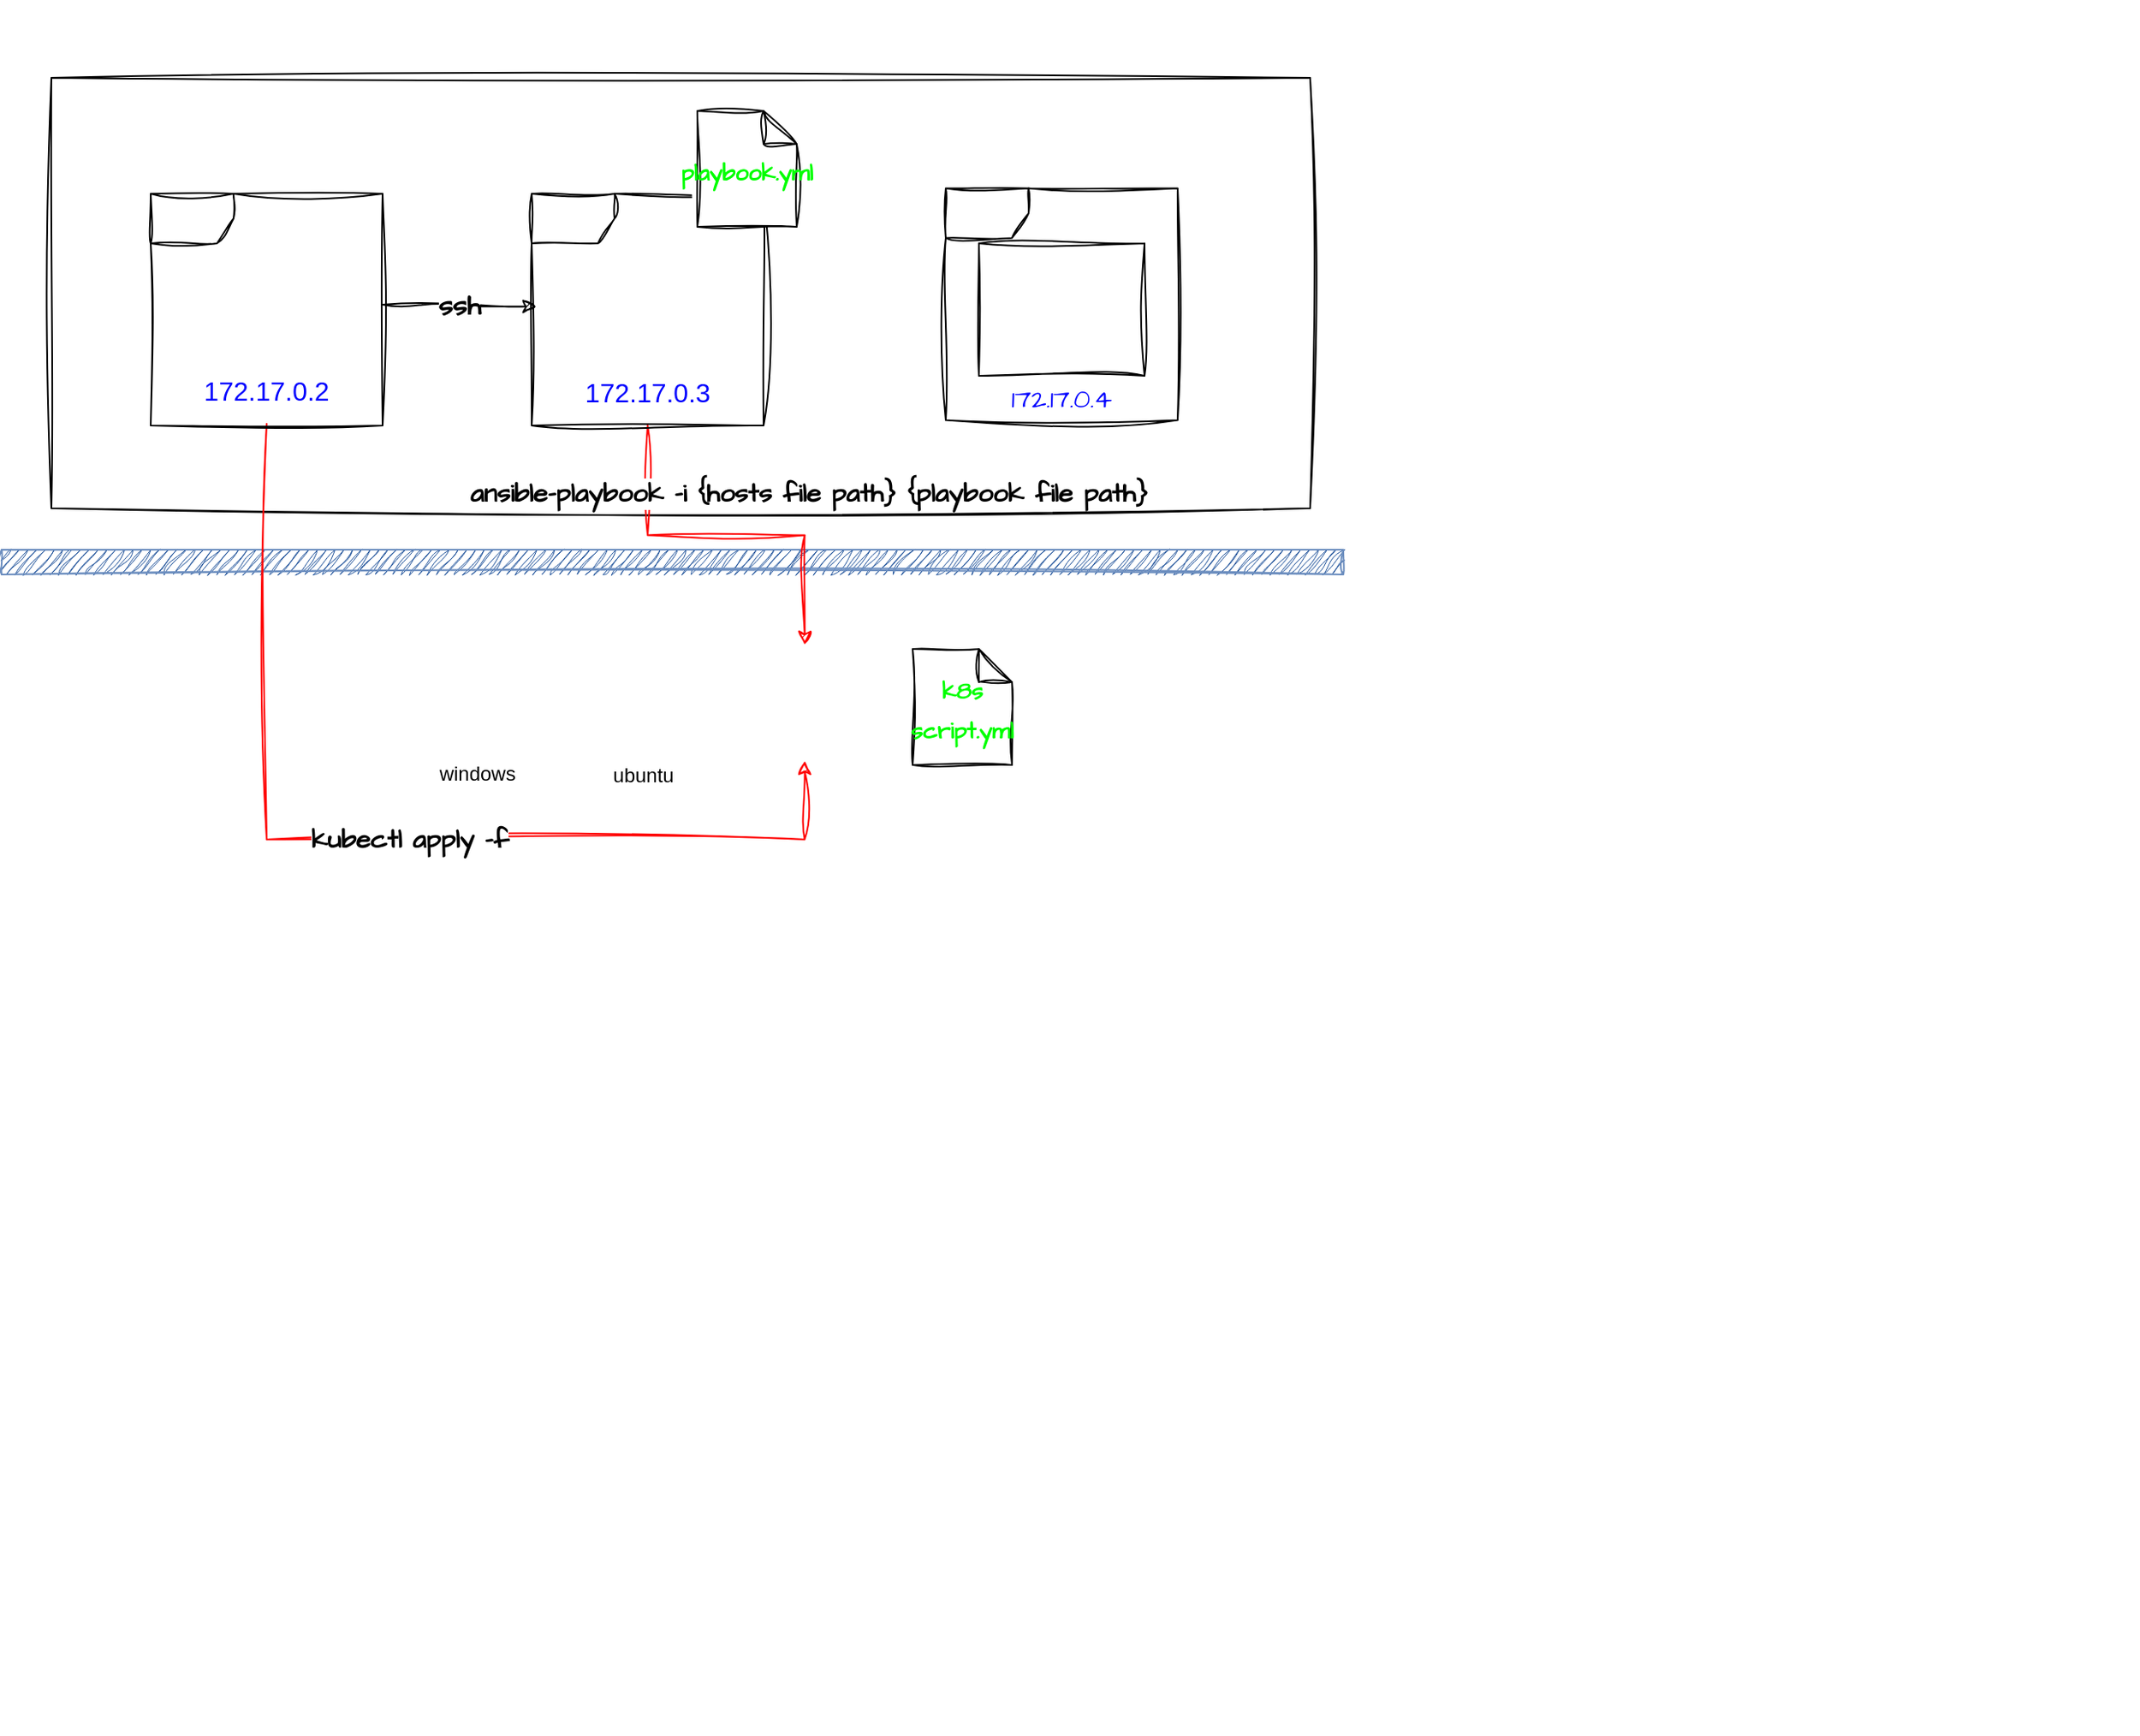 <mxfile version="21.6.5" type="github">
  <diagram name="페이지-1" id="3S672CWo83TiiCjc-UTG">
    <mxGraphModel dx="1434" dy="764" grid="1" gridSize="10" guides="1" tooltips="1" connect="1" arrows="1" fold="1" page="1" pageScale="1" pageWidth="827" pageHeight="1169" background="none" math="0" shadow="0">
      <root>
        <mxCell id="0" />
        <mxCell id="1" parent="0" />
        <mxCell id="d_0SFwmgrerE2drZfnpr-12" value="" style="rounded=0;whiteSpace=wrap;html=1;sketch=1;hachureGap=4;jiggle=2;curveFitting=1;fontFamily=Architects Daughter;fontSource=https%3A%2F%2Ffonts.googleapis.com%2Fcss%3Ffamily%3DArchitects%2BDaughter;fontSize=20;" vertex="1" parent="1">
          <mxGeometry x="40" y="240" width="760" height="260" as="geometry" />
        </mxCell>
        <mxCell id="d_0SFwmgrerE2drZfnpr-9" value="" style="group" vertex="1" connectable="0" parent="1">
          <mxGeometry x="560" y="270" width="160" height="176.77" as="geometry" />
        </mxCell>
        <mxCell id="d_0SFwmgrerE2drZfnpr-10" value="" style="shape=umlFrame;whiteSpace=wrap;html=1;pointerEvents=0;sketch=1;hachureGap=4;jiggle=2;curveFitting=1;fontFamily=Architects Daughter;fontSource=https%3A%2F%2Ffonts.googleapis.com%2Fcss%3Ffamily%3DArchitects%2BDaughter;fontSize=20;movable=1;resizable=1;rotatable=1;deletable=1;editable=1;locked=0;connectable=1;width=50;height=30;" vertex="1" parent="d_0SFwmgrerE2drZfnpr-9">
          <mxGeometry x="20" y="36.77" width="140" height="140" as="geometry" />
        </mxCell>
        <mxCell id="d_0SFwmgrerE2drZfnpr-11" value="" style="shape=image;verticalLabelPosition=bottom;labelBackgroundColor=default;verticalAlign=top;aspect=fixed;imageAspect=0;image=https://subicura.com/generated/assets/article_images/2017-01-19-docker-guide-for-beginners-1/docker-logo-800-b3c79c1cb.png;movable=1;resizable=1;rotatable=1;deletable=1;editable=1;locked=0;connectable=1;" vertex="1" parent="d_0SFwmgrerE2drZfnpr-9">
          <mxGeometry width="78.8" height="70.32" as="geometry" />
        </mxCell>
        <mxCell id="d_0SFwmgrerE2drZfnpr-31" value="&lt;font color=&quot;#0000ff&quot; style=&quot;font-size: 16px;&quot;&gt;172.17.0.4&lt;/font&gt;" style="text;html=1;strokeColor=none;fillColor=none;align=center;verticalAlign=middle;whiteSpace=wrap;rounded=0;fontSize=20;fontFamily=Architects Daughter;" vertex="1" parent="d_0SFwmgrerE2drZfnpr-9">
          <mxGeometry x="60" y="146.77" width="60" height="30" as="geometry" />
        </mxCell>
        <mxCell id="d_0SFwmgrerE2drZfnpr-13" value="" style="shape=image;verticalLabelPosition=bottom;labelBackgroundColor=default;verticalAlign=top;aspect=fixed;imageAspect=0;image=https://storage.googleapis.com/static.fastcampus.co.kr/prod/uploads/202206/085227-704/froala-uploads-1653627056791-%EC%88%98%EC%A0%95%EB%90%A8-vertical-logo-monochromatic.png;" vertex="1" parent="1">
          <mxGeometry x="10" y="193.21" width="89.73" height="76.79" as="geometry" />
        </mxCell>
        <mxCell id="d_0SFwmgrerE2drZfnpr-14" value="" style="rounded=0;whiteSpace=wrap;html=1;sketch=1;hachureGap=4;jiggle=2;curveFitting=1;fontFamily=Architects Daughter;fontSource=https%3A%2F%2Ffonts.googleapis.com%2Fcss%3Ffamily%3DArchitects%2BDaughter;fontSize=20;fillColor=#174c97;strokeColor=#6c8ebf;" vertex="1" parent="1">
          <mxGeometry x="10" y="525" width="810" height="15" as="geometry" />
        </mxCell>
        <mxCell id="d_0SFwmgrerE2drZfnpr-23" value="172.17.0.3" style="shape=image;verticalLabelPosition=bottom;labelBackgroundColor=default;verticalAlign=top;aspect=fixed;imageAspect=0;image=https://img1.daumcdn.net/thumb/R1280x0/?fname=http://t1.daumcdn.net/brunch/service/user/797z/image/4r7u74bLHPXOZsr0x17pikAwrMI.png;clipPath=inset(2.31% 12% 4.62% 15.67% round 33%);fontColor=#0000FF;fontSize=16;spacing=-4;" vertex="1" parent="1">
          <mxGeometry x="340.22" y="320" width="119.78" height="100.18" as="geometry" />
        </mxCell>
        <mxCell id="d_0SFwmgrerE2drZfnpr-5" value="" style="group" vertex="1" connectable="0" parent="1">
          <mxGeometry x="80" y="270" width="1219.73" height="970" as="geometry" />
        </mxCell>
        <mxCell id="d_0SFwmgrerE2drZfnpr-20" value="" style="group" vertex="1" connectable="0" parent="d_0SFwmgrerE2drZfnpr-5">
          <mxGeometry width="710" height="458.5" as="geometry" />
        </mxCell>
        <mxCell id="d_0SFwmgrerE2drZfnpr-42" value="kubectl apply -f" style="edgeStyle=orthogonalEdgeStyle;rounded=0;sketch=1;hachureGap=4;jiggle=2;curveFitting=1;orthogonalLoop=1;jettySize=auto;html=1;entryX=0.5;entryY=1;entryDx=0;entryDy=0;fontFamily=Architects Daughter;fontSource=https%3A%2F%2Ffonts.googleapis.com%2Fcss%3Ffamily%3DArchitects%2BDaughter;fontSize=16;strokeColor=#FF0000;exitX=0.5;exitY=0.993;exitDx=0;exitDy=0;exitPerimeter=0;fontStyle=1;spacingRight=-50;" edge="1" parent="d_0SFwmgrerE2drZfnpr-20" source="d_0SFwmgrerE2drZfnpr-2" target="d_0SFwmgrerE2drZfnpr-39">
          <mxGeometry relative="1" as="geometry">
            <Array as="points">
              <mxPoint x="90" y="430" />
              <mxPoint x="415" y="430" />
            </Array>
          </mxGeometry>
        </mxCell>
        <mxCell id="d_0SFwmgrerE2drZfnpr-2" value="" style="shape=umlFrame;whiteSpace=wrap;html=1;pointerEvents=0;sketch=1;hachureGap=4;jiggle=2;curveFitting=1;fontFamily=Architects Daughter;fontSource=https%3A%2F%2Ffonts.googleapis.com%2Fcss%3Ffamily%3DArchitects%2BDaughter;fontSize=20;movable=1;resizable=1;rotatable=1;deletable=1;editable=1;locked=0;connectable=1;width=50;height=30;" vertex="1" parent="d_0SFwmgrerE2drZfnpr-20">
          <mxGeometry x="20" y="40.0" width="140" height="140" as="geometry" />
        </mxCell>
        <mxCell id="d_0SFwmgrerE2drZfnpr-4" value="" style="shape=image;verticalLabelPosition=bottom;labelBackgroundColor=default;verticalAlign=top;aspect=fixed;imageAspect=0;image=https://subicura.com/generated/assets/article_images/2017-01-19-docker-guide-for-beginners-1/docker-logo-800-b3c79c1cb.png;movable=1;resizable=1;rotatable=1;deletable=1;editable=1;locked=0;connectable=1;" vertex="1" parent="d_0SFwmgrerE2drZfnpr-20">
          <mxGeometry width="78.8" height="70.32" as="geometry" />
        </mxCell>
        <mxCell id="d_0SFwmgrerE2drZfnpr-21" value="172.17.0.2" style="shape=image;verticalLabelPosition=bottom;labelBackgroundColor=default;verticalAlign=top;aspect=fixed;imageAspect=0;image=https://crispyblog.kr:5000/static/img/postImg/da5a8caf-6ccc-4aa2-b8d1-d673a3f0a4e6_jenkins.png;fontColor=#0000FF;fontSize=16;spacing=-15;" vertex="1" parent="d_0SFwmgrerE2drZfnpr-20">
          <mxGeometry x="28.38" y="36.77" width="123.23" height="123.23" as="geometry" />
        </mxCell>
        <mxCell id="d_0SFwmgrerE2drZfnpr-41" value="&lt;b&gt;&lt;font color=&quot;#000000&quot;&gt;ansible-playbook -i {hosts file path} {playbook file path}&lt;/font&gt;&lt;/b&gt;" style="edgeStyle=orthogonalEdgeStyle;rounded=0;sketch=1;hachureGap=4;jiggle=2;curveFitting=1;orthogonalLoop=1;jettySize=auto;html=1;fontFamily=Architects Daughter;fontSource=https%3A%2F%2Ffonts.googleapis.com%2Fcss%3Ffamily%3DArchitects%2BDaughter;fontSize=16;fontColor=#FF0000;strokeColor=#FF0000;spacingRight=-100;spacingTop=-50;" edge="1" parent="d_0SFwmgrerE2drZfnpr-20" source="d_0SFwmgrerE2drZfnpr-7" target="d_0SFwmgrerE2drZfnpr-39">
          <mxGeometry relative="1" as="geometry" />
        </mxCell>
        <mxCell id="d_0SFwmgrerE2drZfnpr-7" value="" style="shape=umlFrame;whiteSpace=wrap;html=1;pointerEvents=0;sketch=1;hachureGap=4;jiggle=2;curveFitting=1;fontFamily=Architects Daughter;fontSource=https%3A%2F%2Ffonts.googleapis.com%2Fcss%3Ffamily%3DArchitects%2BDaughter;fontSize=20;movable=1;resizable=1;rotatable=1;deletable=1;editable=1;locked=0;connectable=1;width=50;height=30;" vertex="1" parent="d_0SFwmgrerE2drZfnpr-20">
          <mxGeometry x="250" y="40.0" width="140" height="140" as="geometry" />
        </mxCell>
        <mxCell id="d_0SFwmgrerE2drZfnpr-25" value="" style="rounded=0;whiteSpace=wrap;html=1;sketch=1;hachureGap=4;jiggle=2;curveFitting=1;fontFamily=Architects Daughter;fontSource=https%3A%2F%2Ffonts.googleapis.com%2Fcss%3Ffamily%3DArchitects%2BDaughter;fontSize=20;" vertex="1" parent="d_0SFwmgrerE2drZfnpr-20">
          <mxGeometry x="520" y="70" width="100" height="80" as="geometry" />
        </mxCell>
        <mxCell id="d_0SFwmgrerE2drZfnpr-24" value="" style="shape=image;verticalLabelPosition=bottom;labelBackgroundColor=default;verticalAlign=top;aspect=fixed;imageAspect=0;image=https://subicura.com/generated/assets/article_images/2017-01-19-docker-guide-for-beginners-1/docker-logo-800-b3c79c1cb.png;movable=1;resizable=1;rotatable=1;deletable=1;editable=1;locked=0;connectable=1;" vertex="1" parent="d_0SFwmgrerE2drZfnpr-20">
          <mxGeometry x="530" y="71.61" width="78.8" height="70.32" as="geometry" />
        </mxCell>
        <mxCell id="d_0SFwmgrerE2drZfnpr-36" value="&lt;font style=&quot;font-size: 17px;&quot;&gt;&lt;b&gt;ssh&lt;/b&gt;&lt;/font&gt;" style="edgeStyle=orthogonalEdgeStyle;rounded=0;sketch=1;hachureGap=4;jiggle=2;curveFitting=1;orthogonalLoop=1;jettySize=auto;html=1;fontFamily=Architects Daughter;fontSource=https%3A%2F%2Ffonts.googleapis.com%2Fcss%3Ffamily%3DArchitects%2BDaughter;fontSize=16;entryX=0.021;entryY=0.487;entryDx=0;entryDy=0;entryPerimeter=0;" edge="1" parent="d_0SFwmgrerE2drZfnpr-20" source="d_0SFwmgrerE2drZfnpr-2" target="d_0SFwmgrerE2drZfnpr-7">
          <mxGeometry relative="1" as="geometry">
            <Array as="points">
              <mxPoint x="205" y="107" />
              <mxPoint x="205" y="108" />
            </Array>
          </mxGeometry>
        </mxCell>
        <mxCell id="d_0SFwmgrerE2drZfnpr-37" value="&lt;font color=&quot;#00ff00&quot; style=&quot;font-size: 14px;&quot;&gt;&lt;b&gt;playbook.yml&lt;/b&gt;&lt;/font&gt;" style="shape=note;size=20;whiteSpace=wrap;html=1;sketch=1;hachureGap=4;jiggle=2;curveFitting=1;fontFamily=Architects Daughter;fontSource=https%3A%2F%2Ffonts.googleapis.com%2Fcss%3Ffamily%3DArchitects%2BDaughter;fontSize=20;" vertex="1" parent="d_0SFwmgrerE2drZfnpr-20">
          <mxGeometry x="350" y="-10" width="60" height="70" as="geometry" />
        </mxCell>
        <mxCell id="d_0SFwmgrerE2drZfnpr-38" value="&lt;font color=&quot;#00ff00&quot; style=&quot;font-size: 14px;&quot;&gt;&lt;b&gt;k8s script.yml&lt;/b&gt;&lt;/font&gt;" style="shape=note;size=20;whiteSpace=wrap;html=1;sketch=1;hachureGap=4;jiggle=2;curveFitting=1;fontFamily=Architects Daughter;fontSource=https%3A%2F%2Ffonts.googleapis.com%2Fcss%3Ffamily%3DArchitects%2BDaughter;fontSize=20;" vertex="1" parent="d_0SFwmgrerE2drZfnpr-20">
          <mxGeometry x="480" y="315" width="60" height="70" as="geometry" />
        </mxCell>
        <mxCell id="d_0SFwmgrerE2drZfnpr-17" value="ubuntu" style="shape=image;verticalLabelPosition=bottom;labelBackgroundColor=default;verticalAlign=top;aspect=fixed;imageAspect=0;image=https://upload.wikimedia.org/wikipedia/commons/thumb/a/ab/Logo-ubuntu_cof-orange-hex.svg/1200px-Logo-ubuntu_cof-orange-hex.svg.png;" vertex="1" parent="d_0SFwmgrerE2drZfnpr-20">
          <mxGeometry x="285" y="312.5" width="65" height="65" as="geometry" />
        </mxCell>
        <mxCell id="d_0SFwmgrerE2drZfnpr-39" value="" style="shape=image;verticalLabelPosition=bottom;labelBackgroundColor=default;verticalAlign=top;aspect=fixed;imageAspect=0;image=https://www.syncfusion.com/books/using-netcore-docker-and-kubernetes-succinctly/Images/kubernetes-cluster-components.png;clipPath=inset(22.25% 67.67% 44.24% 5%);" vertex="1" parent="d_0SFwmgrerE2drZfnpr-20">
          <mxGeometry x="370" y="312.5" width="89.69" height="70" as="geometry" />
        </mxCell>
        <mxCell id="d_0SFwmgrerE2drZfnpr-40" value="windows" style="shape=image;verticalLabelPosition=bottom;labelBackgroundColor=default;verticalAlign=top;aspect=fixed;imageAspect=0;image=https://blogs.windows.com/wp-content/uploads/prod/2020/08/windows-logo-social.png;spacing=-3;" vertex="1" parent="d_0SFwmgrerE2drZfnpr-20">
          <mxGeometry x="151.61" y="312.5" width="131.43" height="69" as="geometry" />
        </mxCell>
        <mxCell id="d_0SFwmgrerE2drZfnpr-8" value="" style="shape=image;verticalLabelPosition=bottom;labelBackgroundColor=default;verticalAlign=top;aspect=fixed;imageAspect=0;image=https://subicura.com/generated/assets/article_images/2017-01-19-docker-guide-for-beginners-1/docker-logo-800-b3c79c1cb.png;movable=1;resizable=1;rotatable=1;deletable=1;editable=1;locked=0;connectable=1;" vertex="1" parent="1">
          <mxGeometry x="310" y="270" width="78.8" height="70.32" as="geometry" />
        </mxCell>
      </root>
    </mxGraphModel>
  </diagram>
</mxfile>
